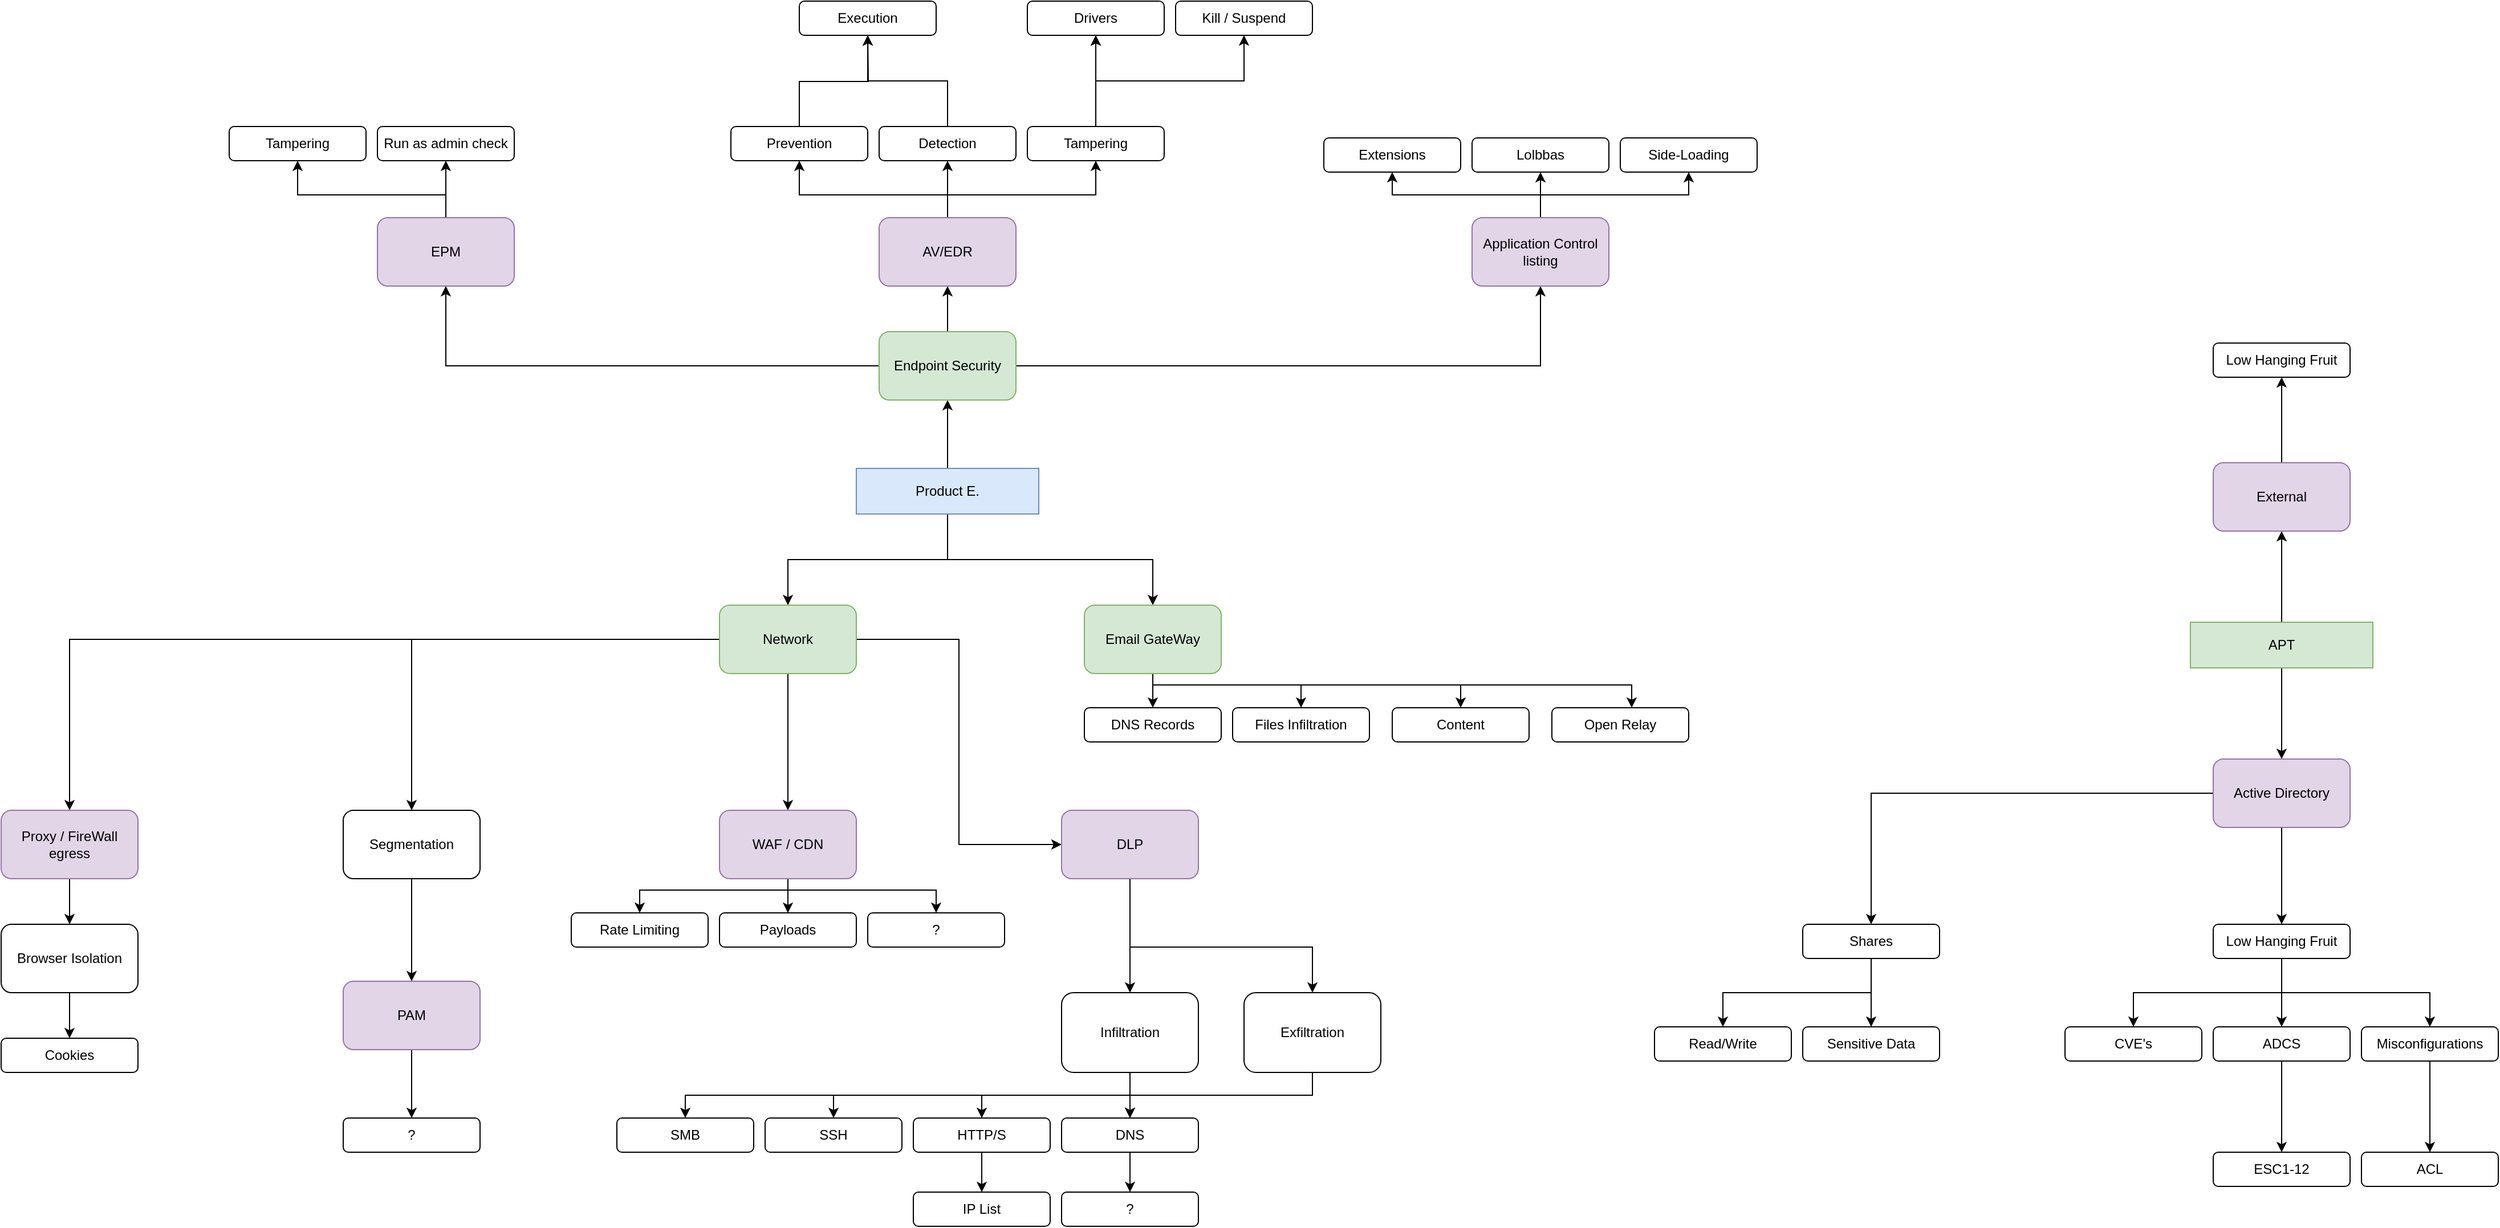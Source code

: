 <mxfile version="22.1.3" type="github">
  <diagram id="WKY5OjDPw6Oxltosxbnt" name="Page-1">
    <mxGraphModel dx="2057" dy="1947" grid="1" gridSize="10" guides="1" tooltips="1" connect="1" arrows="1" fold="1" page="1" pageScale="1" pageWidth="850" pageHeight="1100" math="0" shadow="0">
      <root>
        <mxCell id="0" />
        <mxCell id="1" parent="0" />
        <mxCell id="cOA8pEIspgwsPlg7-5SU-42" style="edgeStyle=orthogonalEdgeStyle;rounded=0;orthogonalLoop=1;jettySize=auto;html=1;entryX=0.5;entryY=0;entryDx=0;entryDy=0;" parent="1" source="cOA8pEIspgwsPlg7-5SU-3" target="cOA8pEIspgwsPlg7-5SU-5" edge="1">
          <mxGeometry relative="1" as="geometry" />
        </mxCell>
        <mxCell id="cOA8pEIspgwsPlg7-5SU-52" style="edgeStyle=orthogonalEdgeStyle;rounded=0;orthogonalLoop=1;jettySize=auto;html=1;" parent="1" source="cOA8pEIspgwsPlg7-5SU-3" target="cOA8pEIspgwsPlg7-5SU-7" edge="1">
          <mxGeometry relative="1" as="geometry">
            <Array as="points">
              <mxPoint x="280" y="280" />
              <mxPoint x="460" y="280" />
            </Array>
          </mxGeometry>
        </mxCell>
        <mxCell id="buJ9CacG_YuytnTNxGgd-8" style="edgeStyle=orthogonalEdgeStyle;rounded=0;orthogonalLoop=1;jettySize=auto;html=1;entryX=0.5;entryY=1;entryDx=0;entryDy=0;" parent="1" source="cOA8pEIspgwsPlg7-5SU-3" target="cOA8pEIspgwsPlg7-5SU-6" edge="1">
          <mxGeometry relative="1" as="geometry" />
        </mxCell>
        <mxCell id="cOA8pEIspgwsPlg7-5SU-3" value="Product E." style="rounded=0;whiteSpace=wrap;html=1;fillColor=#dae8fc;strokeColor=#6c8ebf;" parent="1" vertex="1">
          <mxGeometry x="200" y="200" width="160" height="40" as="geometry" />
        </mxCell>
        <mxCell id="cOA8pEIspgwsPlg7-5SU-55" style="edgeStyle=orthogonalEdgeStyle;rounded=0;orthogonalLoop=1;jettySize=auto;html=1;" parent="1" source="cOA8pEIspgwsPlg7-5SU-4" target="cOA8pEIspgwsPlg7-5SU-8" edge="1">
          <mxGeometry relative="1" as="geometry" />
        </mxCell>
        <mxCell id="gjqITfuBYD3FeMsKbYDt-17" style="edgeStyle=orthogonalEdgeStyle;rounded=0;orthogonalLoop=1;jettySize=auto;html=1;entryX=0.5;entryY=1;entryDx=0;entryDy=0;" edge="1" parent="1" source="cOA8pEIspgwsPlg7-5SU-4" target="cOA8pEIspgwsPlg7-5SU-53">
          <mxGeometry relative="1" as="geometry" />
        </mxCell>
        <mxCell id="cOA8pEIspgwsPlg7-5SU-4" value="APT" style="rounded=0;whiteSpace=wrap;html=1;fillColor=#d5e8d4;strokeColor=#82b366;" parent="1" vertex="1">
          <mxGeometry x="1370" y="335" width="160" height="40" as="geometry" />
        </mxCell>
        <mxCell id="cOA8pEIspgwsPlg7-5SU-11" style="edgeStyle=orthogonalEdgeStyle;rounded=0;orthogonalLoop=1;jettySize=auto;html=1;" parent="1" source="cOA8pEIspgwsPlg7-5SU-5" target="cOA8pEIspgwsPlg7-5SU-10" edge="1">
          <mxGeometry relative="1" as="geometry">
            <mxPoint x="140" y="460" as="sourcePoint" />
          </mxGeometry>
        </mxCell>
        <mxCell id="buJ9CacG_YuytnTNxGgd-16" style="edgeStyle=orthogonalEdgeStyle;rounded=0;orthogonalLoop=1;jettySize=auto;html=1;entryX=0;entryY=0.5;entryDx=0;entryDy=0;" parent="1" source="cOA8pEIspgwsPlg7-5SU-5" target="cOA8pEIspgwsPlg7-5SU-21" edge="1">
          <mxGeometry relative="1" as="geometry" />
        </mxCell>
        <mxCell id="buJ9CacG_YuytnTNxGgd-17" style="edgeStyle=orthogonalEdgeStyle;rounded=0;orthogonalLoop=1;jettySize=auto;html=1;" parent="1" source="cOA8pEIspgwsPlg7-5SU-5" target="cOA8pEIspgwsPlg7-5SU-40" edge="1">
          <mxGeometry relative="1" as="geometry" />
        </mxCell>
        <mxCell id="buJ9CacG_YuytnTNxGgd-18" style="edgeStyle=orthogonalEdgeStyle;rounded=0;orthogonalLoop=1;jettySize=auto;html=1;entryX=0.5;entryY=0;entryDx=0;entryDy=0;" parent="1" source="cOA8pEIspgwsPlg7-5SU-5" target="cOA8pEIspgwsPlg7-5SU-12" edge="1">
          <mxGeometry relative="1" as="geometry" />
        </mxCell>
        <mxCell id="cOA8pEIspgwsPlg7-5SU-5" value="Network" style="rounded=1;whiteSpace=wrap;html=1;fillColor=#d5e8d4;strokeColor=#82b366;" parent="1" vertex="1">
          <mxGeometry x="80" y="320" width="120" height="60" as="geometry" />
        </mxCell>
        <mxCell id="buJ9CacG_YuytnTNxGgd-10" style="edgeStyle=orthogonalEdgeStyle;rounded=0;orthogonalLoop=1;jettySize=auto;html=1;exitX=0.5;exitY=0;exitDx=0;exitDy=0;entryX=0.5;entryY=1;entryDx=0;entryDy=0;" parent="1" source="cOA8pEIspgwsPlg7-5SU-6" target="cOA8pEIspgwsPlg7-5SU-44" edge="1">
          <mxGeometry relative="1" as="geometry" />
        </mxCell>
        <mxCell id="buJ9CacG_YuytnTNxGgd-14" style="edgeStyle=orthogonalEdgeStyle;rounded=0;orthogonalLoop=1;jettySize=auto;html=1;entryX=0.5;entryY=1;entryDx=0;entryDy=0;" parent="1" source="cOA8pEIspgwsPlg7-5SU-6" target="buJ9CacG_YuytnTNxGgd-5" edge="1">
          <mxGeometry relative="1" as="geometry" />
        </mxCell>
        <mxCell id="buJ9CacG_YuytnTNxGgd-15" style="edgeStyle=orthogonalEdgeStyle;rounded=0;orthogonalLoop=1;jettySize=auto;html=1;entryX=0.5;entryY=1;entryDx=0;entryDy=0;" parent="1" source="cOA8pEIspgwsPlg7-5SU-6" target="buJ9CacG_YuytnTNxGgd-4" edge="1">
          <mxGeometry relative="1" as="geometry" />
        </mxCell>
        <mxCell id="cOA8pEIspgwsPlg7-5SU-6" value="Endpoint Security" style="rounded=1;whiteSpace=wrap;html=1;fillColor=#d5e8d4;strokeColor=#82b366;" parent="1" vertex="1">
          <mxGeometry x="220" y="80" width="120" height="60" as="geometry" />
        </mxCell>
        <mxCell id="cOA8pEIspgwsPlg7-5SU-58" style="edgeStyle=orthogonalEdgeStyle;rounded=0;orthogonalLoop=1;jettySize=auto;html=1;" parent="1" source="cOA8pEIspgwsPlg7-5SU-7" target="cOA8pEIspgwsPlg7-5SU-57" edge="1">
          <mxGeometry relative="1" as="geometry" />
        </mxCell>
        <mxCell id="cOA8pEIspgwsPlg7-5SU-62" style="edgeStyle=orthogonalEdgeStyle;rounded=0;orthogonalLoop=1;jettySize=auto;html=1;entryX=0.5;entryY=0;entryDx=0;entryDy=0;" parent="1" source="cOA8pEIspgwsPlg7-5SU-7" target="cOA8pEIspgwsPlg7-5SU-59" edge="1">
          <mxGeometry relative="1" as="geometry">
            <Array as="points">
              <mxPoint x="460" y="390" />
              <mxPoint x="590" y="390" />
            </Array>
          </mxGeometry>
        </mxCell>
        <mxCell id="cOA8pEIspgwsPlg7-5SU-66" style="edgeStyle=orthogonalEdgeStyle;rounded=0;orthogonalLoop=1;jettySize=auto;html=1;" parent="1" source="cOA8pEIspgwsPlg7-5SU-7" target="cOA8pEIspgwsPlg7-5SU-60" edge="1">
          <mxGeometry relative="1" as="geometry">
            <Array as="points">
              <mxPoint x="460" y="390" />
              <mxPoint x="730" y="390" />
            </Array>
          </mxGeometry>
        </mxCell>
        <mxCell id="cOA8pEIspgwsPlg7-5SU-72" style="edgeStyle=orthogonalEdgeStyle;rounded=0;orthogonalLoop=1;jettySize=auto;html=1;" parent="1" source="cOA8pEIspgwsPlg7-5SU-7" target="cOA8pEIspgwsPlg7-5SU-61" edge="1">
          <mxGeometry relative="1" as="geometry">
            <Array as="points">
              <mxPoint x="460" y="390" />
              <mxPoint x="880" y="390" />
            </Array>
          </mxGeometry>
        </mxCell>
        <mxCell id="cOA8pEIspgwsPlg7-5SU-7" value="Email GateWay" style="rounded=1;whiteSpace=wrap;html=1;fillColor=#d5e8d4;strokeColor=#82b366;" parent="1" vertex="1">
          <mxGeometry x="400" y="320" width="120" height="60" as="geometry" />
        </mxCell>
        <mxCell id="gjqITfuBYD3FeMsKbYDt-23" style="edgeStyle=orthogonalEdgeStyle;rounded=0;orthogonalLoop=1;jettySize=auto;html=1;entryX=0.5;entryY=0;entryDx=0;entryDy=0;" edge="1" parent="1" source="cOA8pEIspgwsPlg7-5SU-8" target="gjqITfuBYD3FeMsKbYDt-18">
          <mxGeometry relative="1" as="geometry" />
        </mxCell>
        <mxCell id="gjqITfuBYD3FeMsKbYDt-28" style="edgeStyle=orthogonalEdgeStyle;rounded=0;orthogonalLoop=1;jettySize=auto;html=1;" edge="1" parent="1" source="cOA8pEIspgwsPlg7-5SU-8" target="gjqITfuBYD3FeMsKbYDt-27">
          <mxGeometry relative="1" as="geometry" />
        </mxCell>
        <mxCell id="cOA8pEIspgwsPlg7-5SU-8" value="Active Directory" style="rounded=1;whiteSpace=wrap;html=1;fillColor=#e1d5e7;strokeColor=#9673a6;" parent="1" vertex="1">
          <mxGeometry x="1390" y="455" width="120" height="60" as="geometry" />
        </mxCell>
        <mxCell id="cOA8pEIspgwsPlg7-5SU-15" style="edgeStyle=orthogonalEdgeStyle;rounded=0;orthogonalLoop=1;jettySize=auto;html=1;" parent="1" source="cOA8pEIspgwsPlg7-5SU-10" target="cOA8pEIspgwsPlg7-5SU-14" edge="1">
          <mxGeometry relative="1" as="geometry" />
        </mxCell>
        <mxCell id="cOA8pEIspgwsPlg7-5SU-18" style="edgeStyle=orthogonalEdgeStyle;rounded=0;orthogonalLoop=1;jettySize=auto;html=1;exitX=0.5;exitY=1;exitDx=0;exitDy=0;entryX=0.5;entryY=0;entryDx=0;entryDy=0;" parent="1" source="cOA8pEIspgwsPlg7-5SU-10" target="cOA8pEIspgwsPlg7-5SU-16" edge="1">
          <mxGeometry relative="1" as="geometry">
            <Array as="points">
              <mxPoint x="140" y="570" />
              <mxPoint x="270" y="570" />
            </Array>
          </mxGeometry>
        </mxCell>
        <mxCell id="buJ9CacG_YuytnTNxGgd-25" style="edgeStyle=orthogonalEdgeStyle;rounded=0;orthogonalLoop=1;jettySize=auto;html=1;entryX=0.5;entryY=0;entryDx=0;entryDy=0;" parent="1" source="cOA8pEIspgwsPlg7-5SU-10" target="cOA8pEIspgwsPlg7-5SU-17" edge="1">
          <mxGeometry relative="1" as="geometry">
            <Array as="points">
              <mxPoint x="140" y="570" />
              <mxPoint x="10" y="570" />
            </Array>
          </mxGeometry>
        </mxCell>
        <mxCell id="cOA8pEIspgwsPlg7-5SU-10" value="WAF / CDN" style="rounded=1;whiteSpace=wrap;html=1;fillColor=#e1d5e7;strokeColor=#9673a6;" parent="1" vertex="1">
          <mxGeometry x="80" y="500" width="120" height="60" as="geometry" />
        </mxCell>
        <mxCell id="buJ9CacG_YuytnTNxGgd-1" style="edgeStyle=orthogonalEdgeStyle;rounded=0;orthogonalLoop=1;jettySize=auto;html=1;" parent="1" source="cOA8pEIspgwsPlg7-5SU-12" edge="1">
          <mxGeometry relative="1" as="geometry">
            <mxPoint x="-190" y="650" as="targetPoint" />
          </mxGeometry>
        </mxCell>
        <mxCell id="cOA8pEIspgwsPlg7-5SU-12" value="Segmentation" style="rounded=1;whiteSpace=wrap;html=1;" parent="1" vertex="1">
          <mxGeometry x="-250" y="500" width="120" height="60" as="geometry" />
        </mxCell>
        <mxCell id="cOA8pEIspgwsPlg7-5SU-14" value="Payloads" style="rounded=1;whiteSpace=wrap;html=1;" parent="1" vertex="1">
          <mxGeometry x="80" y="590" width="120" height="30" as="geometry" />
        </mxCell>
        <mxCell id="cOA8pEIspgwsPlg7-5SU-16" value="?" style="rounded=1;whiteSpace=wrap;html=1;" parent="1" vertex="1">
          <mxGeometry x="210" y="590" width="120" height="30" as="geometry" />
        </mxCell>
        <mxCell id="cOA8pEIspgwsPlg7-5SU-17" value="Rate Limiting" style="rounded=1;whiteSpace=wrap;html=1;" parent="1" vertex="1">
          <mxGeometry x="-50" y="590" width="120" height="30" as="geometry" />
        </mxCell>
        <mxCell id="cOA8pEIspgwsPlg7-5SU-24" style="edgeStyle=orthogonalEdgeStyle;rounded=0;orthogonalLoop=1;jettySize=auto;html=1;" parent="1" source="cOA8pEIspgwsPlg7-5SU-21" target="cOA8pEIspgwsPlg7-5SU-23" edge="1">
          <mxGeometry relative="1" as="geometry" />
        </mxCell>
        <mxCell id="cOA8pEIspgwsPlg7-5SU-26" style="edgeStyle=orthogonalEdgeStyle;rounded=0;orthogonalLoop=1;jettySize=auto;html=1;entryX=0.5;entryY=0;entryDx=0;entryDy=0;" parent="1" source="cOA8pEIspgwsPlg7-5SU-21" target="cOA8pEIspgwsPlg7-5SU-25" edge="1">
          <mxGeometry relative="1" as="geometry">
            <Array as="points">
              <mxPoint x="440" y="620" />
              <mxPoint x="600" y="620" />
            </Array>
          </mxGeometry>
        </mxCell>
        <mxCell id="cOA8pEIspgwsPlg7-5SU-21" value="DLP" style="rounded=1;whiteSpace=wrap;html=1;fillColor=#e1d5e7;strokeColor=#9673a6;" parent="1" vertex="1">
          <mxGeometry x="380" y="500" width="120" height="60" as="geometry" />
        </mxCell>
        <mxCell id="cOA8pEIspgwsPlg7-5SU-28" value="" style="edgeStyle=orthogonalEdgeStyle;rounded=0;orthogonalLoop=1;jettySize=auto;html=1;" parent="1" source="cOA8pEIspgwsPlg7-5SU-23" target="cOA8pEIspgwsPlg7-5SU-27" edge="1">
          <mxGeometry relative="1" as="geometry" />
        </mxCell>
        <mxCell id="buJ9CacG_YuytnTNxGgd-32" style="edgeStyle=orthogonalEdgeStyle;rounded=0;orthogonalLoop=1;jettySize=auto;html=1;entryX=0.5;entryY=0;entryDx=0;entryDy=0;" parent="1" source="cOA8pEIspgwsPlg7-5SU-23" target="buJ9CacG_YuytnTNxGgd-31" edge="1">
          <mxGeometry relative="1" as="geometry">
            <Array as="points">
              <mxPoint x="440" y="750" />
              <mxPoint x="50" y="750" />
            </Array>
          </mxGeometry>
        </mxCell>
        <mxCell id="cOA8pEIspgwsPlg7-5SU-23" value="Infiltration" style="rounded=1;whiteSpace=wrap;html=1;" parent="1" vertex="1">
          <mxGeometry x="380" y="660" width="120" height="70" as="geometry" />
        </mxCell>
        <mxCell id="cOA8pEIspgwsPlg7-5SU-36" value="" style="edgeStyle=orthogonalEdgeStyle;rounded=0;orthogonalLoop=1;jettySize=auto;html=1;entryX=0.5;entryY=0;entryDx=0;entryDy=0;" parent="1" source="cOA8pEIspgwsPlg7-5SU-25" target="cOA8pEIspgwsPlg7-5SU-27" edge="1">
          <mxGeometry relative="1" as="geometry">
            <mxPoint x="600" y="815" as="targetPoint" />
            <Array as="points">
              <mxPoint x="600" y="750" />
              <mxPoint x="440" y="750" />
            </Array>
          </mxGeometry>
        </mxCell>
        <mxCell id="cOA8pEIspgwsPlg7-5SU-38" style="edgeStyle=orthogonalEdgeStyle;rounded=0;orthogonalLoop=1;jettySize=auto;html=1;" parent="1" source="cOA8pEIspgwsPlg7-5SU-25" target="cOA8pEIspgwsPlg7-5SU-29" edge="1">
          <mxGeometry relative="1" as="geometry">
            <Array as="points">
              <mxPoint x="600" y="750" />
              <mxPoint x="310" y="750" />
            </Array>
          </mxGeometry>
        </mxCell>
        <mxCell id="cOA8pEIspgwsPlg7-5SU-39" style="edgeStyle=orthogonalEdgeStyle;rounded=0;orthogonalLoop=1;jettySize=auto;html=1;entryX=0.5;entryY=0;entryDx=0;entryDy=0;" parent="1" source="cOA8pEIspgwsPlg7-5SU-25" target="cOA8pEIspgwsPlg7-5SU-30" edge="1">
          <mxGeometry relative="1" as="geometry">
            <Array as="points">
              <mxPoint x="600" y="750" />
              <mxPoint x="180" y="750" />
            </Array>
          </mxGeometry>
        </mxCell>
        <mxCell id="cOA8pEIspgwsPlg7-5SU-25" value="Exfiltration" style="rounded=1;whiteSpace=wrap;html=1;" parent="1" vertex="1">
          <mxGeometry x="540" y="660" width="120" height="70" as="geometry" />
        </mxCell>
        <mxCell id="cOA8pEIspgwsPlg7-5SU-34" style="edgeStyle=orthogonalEdgeStyle;rounded=0;orthogonalLoop=1;jettySize=auto;html=1;" parent="1" source="cOA8pEIspgwsPlg7-5SU-27" target="cOA8pEIspgwsPlg7-5SU-33" edge="1">
          <mxGeometry relative="1" as="geometry" />
        </mxCell>
        <mxCell id="cOA8pEIspgwsPlg7-5SU-27" value="DNS" style="rounded=1;whiteSpace=wrap;html=1;" parent="1" vertex="1">
          <mxGeometry x="380" y="770" width="120" height="30" as="geometry" />
        </mxCell>
        <mxCell id="cOA8pEIspgwsPlg7-5SU-32" style="edgeStyle=orthogonalEdgeStyle;rounded=0;orthogonalLoop=1;jettySize=auto;html=1;" parent="1" source="cOA8pEIspgwsPlg7-5SU-29" target="cOA8pEIspgwsPlg7-5SU-31" edge="1">
          <mxGeometry relative="1" as="geometry" />
        </mxCell>
        <mxCell id="cOA8pEIspgwsPlg7-5SU-29" value="HTTP/S" style="rounded=1;whiteSpace=wrap;html=1;" parent="1" vertex="1">
          <mxGeometry x="250" y="770" width="120" height="30" as="geometry" />
        </mxCell>
        <mxCell id="cOA8pEIspgwsPlg7-5SU-30" value="SSH" style="rounded=1;whiteSpace=wrap;html=1;" parent="1" vertex="1">
          <mxGeometry x="120" y="770" width="120" height="30" as="geometry" />
        </mxCell>
        <mxCell id="cOA8pEIspgwsPlg7-5SU-31" value="IP List" style="rounded=1;whiteSpace=wrap;html=1;" parent="1" vertex="1">
          <mxGeometry x="250" y="835" width="120" height="30" as="geometry" />
        </mxCell>
        <mxCell id="cOA8pEIspgwsPlg7-5SU-33" value="?" style="rounded=1;whiteSpace=wrap;html=1;" parent="1" vertex="1">
          <mxGeometry x="380" y="835" width="120" height="30" as="geometry" />
        </mxCell>
        <mxCell id="buJ9CacG_YuytnTNxGgd-29" style="edgeStyle=orthogonalEdgeStyle;rounded=0;orthogonalLoop=1;jettySize=auto;html=1;entryX=0.5;entryY=0;entryDx=0;entryDy=0;" parent="1" source="cOA8pEIspgwsPlg7-5SU-40" target="buJ9CacG_YuytnTNxGgd-27" edge="1">
          <mxGeometry relative="1" as="geometry" />
        </mxCell>
        <mxCell id="cOA8pEIspgwsPlg7-5SU-40" value="Proxy / FireWall egress" style="rounded=1;whiteSpace=wrap;html=1;fillColor=#e1d5e7;strokeColor=#9673a6;" parent="1" vertex="1">
          <mxGeometry x="-550" y="500" width="120" height="60" as="geometry" />
        </mxCell>
        <mxCell id="buJ9CacG_YuytnTNxGgd-11" style="edgeStyle=orthogonalEdgeStyle;rounded=0;orthogonalLoop=1;jettySize=auto;html=1;" parent="1" source="cOA8pEIspgwsPlg7-5SU-44" target="cOA8pEIspgwsPlg7-5SU-48" edge="1">
          <mxGeometry relative="1" as="geometry" />
        </mxCell>
        <mxCell id="buJ9CacG_YuytnTNxGgd-12" style="edgeStyle=orthogonalEdgeStyle;rounded=0;orthogonalLoop=1;jettySize=auto;html=1;entryX=0.5;entryY=1;entryDx=0;entryDy=0;" parent="1" source="cOA8pEIspgwsPlg7-5SU-44" target="cOA8pEIspgwsPlg7-5SU-49" edge="1">
          <mxGeometry relative="1" as="geometry">
            <Array as="points">
              <mxPoint x="280" y="-40" />
              <mxPoint x="410" y="-40" />
            </Array>
          </mxGeometry>
        </mxCell>
        <mxCell id="buJ9CacG_YuytnTNxGgd-13" style="edgeStyle=orthogonalEdgeStyle;rounded=0;orthogonalLoop=1;jettySize=auto;html=1;entryX=0.5;entryY=1;entryDx=0;entryDy=0;" parent="1" source="cOA8pEIspgwsPlg7-5SU-44" target="cOA8pEIspgwsPlg7-5SU-46" edge="1">
          <mxGeometry relative="1" as="geometry">
            <Array as="points">
              <mxPoint x="280" y="-40" />
              <mxPoint x="150" y="-40" />
            </Array>
          </mxGeometry>
        </mxCell>
        <mxCell id="cOA8pEIspgwsPlg7-5SU-44" value="AV/EDR" style="rounded=1;whiteSpace=wrap;html=1;fillColor=#e1d5e7;strokeColor=#9673a6;" parent="1" vertex="1">
          <mxGeometry x="220" y="-20" width="120" height="60" as="geometry" />
        </mxCell>
        <mxCell id="gjqITfuBYD3FeMsKbYDt-8" style="edgeStyle=orthogonalEdgeStyle;rounded=0;orthogonalLoop=1;jettySize=auto;html=1;" edge="1" parent="1" source="cOA8pEIspgwsPlg7-5SU-46">
          <mxGeometry relative="1" as="geometry">
            <mxPoint x="210" y="-180" as="targetPoint" />
          </mxGeometry>
        </mxCell>
        <mxCell id="cOA8pEIspgwsPlg7-5SU-46" value="Prevention" style="rounded=1;whiteSpace=wrap;html=1;" parent="1" vertex="1">
          <mxGeometry x="90" y="-100" width="120" height="30" as="geometry" />
        </mxCell>
        <mxCell id="gjqITfuBYD3FeMsKbYDt-7" style="edgeStyle=orthogonalEdgeStyle;rounded=0;orthogonalLoop=1;jettySize=auto;html=1;" edge="1" parent="1" source="cOA8pEIspgwsPlg7-5SU-48" target="gjqITfuBYD3FeMsKbYDt-6">
          <mxGeometry relative="1" as="geometry" />
        </mxCell>
        <mxCell id="cOA8pEIspgwsPlg7-5SU-48" value="Detection" style="rounded=1;whiteSpace=wrap;html=1;" parent="1" vertex="1">
          <mxGeometry x="220" y="-100" width="120" height="30" as="geometry" />
        </mxCell>
        <mxCell id="gjqITfuBYD3FeMsKbYDt-2" value="" style="edgeStyle=orthogonalEdgeStyle;rounded=0;orthogonalLoop=1;jettySize=auto;html=1;" edge="1" parent="1" source="cOA8pEIspgwsPlg7-5SU-49" target="gjqITfuBYD3FeMsKbYDt-1">
          <mxGeometry relative="1" as="geometry" />
        </mxCell>
        <mxCell id="gjqITfuBYD3FeMsKbYDt-3" value="" style="edgeStyle=orthogonalEdgeStyle;rounded=0;orthogonalLoop=1;jettySize=auto;html=1;" edge="1" parent="1" source="cOA8pEIspgwsPlg7-5SU-49" target="gjqITfuBYD3FeMsKbYDt-1">
          <mxGeometry relative="1" as="geometry" />
        </mxCell>
        <mxCell id="gjqITfuBYD3FeMsKbYDt-5" style="edgeStyle=orthogonalEdgeStyle;rounded=0;orthogonalLoop=1;jettySize=auto;html=1;entryX=0.5;entryY=1;entryDx=0;entryDy=0;" edge="1" parent="1" source="cOA8pEIspgwsPlg7-5SU-49" target="gjqITfuBYD3FeMsKbYDt-4">
          <mxGeometry relative="1" as="geometry">
            <Array as="points">
              <mxPoint x="410" y="-140" />
              <mxPoint x="540" y="-140" />
            </Array>
          </mxGeometry>
        </mxCell>
        <mxCell id="cOA8pEIspgwsPlg7-5SU-49" value="Tampering" style="rounded=1;whiteSpace=wrap;html=1;" parent="1" vertex="1">
          <mxGeometry x="350" y="-100" width="120" height="30" as="geometry" />
        </mxCell>
        <mxCell id="gjqITfuBYD3FeMsKbYDt-24" style="edgeStyle=orthogonalEdgeStyle;rounded=0;orthogonalLoop=1;jettySize=auto;html=1;entryX=0.5;entryY=1;entryDx=0;entryDy=0;" edge="1" parent="1" source="cOA8pEIspgwsPlg7-5SU-53" target="gjqITfuBYD3FeMsKbYDt-19">
          <mxGeometry relative="1" as="geometry" />
        </mxCell>
        <mxCell id="cOA8pEIspgwsPlg7-5SU-53" value="External" style="rounded=1;whiteSpace=wrap;html=1;fillColor=#e1d5e7;strokeColor=#9673a6;" parent="1" vertex="1">
          <mxGeometry x="1390" y="195" width="120" height="60" as="geometry" />
        </mxCell>
        <mxCell id="cOA8pEIspgwsPlg7-5SU-57" value="DNS Records" style="rounded=1;whiteSpace=wrap;html=1;" parent="1" vertex="1">
          <mxGeometry x="400" y="410" width="120" height="30" as="geometry" />
        </mxCell>
        <mxCell id="cOA8pEIspgwsPlg7-5SU-59" value="Files Infiltration" style="rounded=1;whiteSpace=wrap;html=1;" parent="1" vertex="1">
          <mxGeometry x="530" y="410" width="120" height="30" as="geometry" />
        </mxCell>
        <mxCell id="cOA8pEIspgwsPlg7-5SU-60" value="Content" style="rounded=1;whiteSpace=wrap;html=1;" parent="1" vertex="1">
          <mxGeometry x="670" y="410" width="120" height="30" as="geometry" />
        </mxCell>
        <mxCell id="cOA8pEIspgwsPlg7-5SU-61" value="Open Relay" style="rounded=1;whiteSpace=wrap;html=1;" parent="1" vertex="1">
          <mxGeometry x="810" y="410" width="120" height="30" as="geometry" />
        </mxCell>
        <mxCell id="buJ9CacG_YuytnTNxGgd-20" style="edgeStyle=orthogonalEdgeStyle;rounded=0;orthogonalLoop=1;jettySize=auto;html=1;" parent="1" source="buJ9CacG_YuytnTNxGgd-2" target="buJ9CacG_YuytnTNxGgd-19" edge="1">
          <mxGeometry relative="1" as="geometry" />
        </mxCell>
        <mxCell id="buJ9CacG_YuytnTNxGgd-2" value="PAM" style="rounded=1;whiteSpace=wrap;html=1;fillColor=#e1d5e7;strokeColor=#9673a6;" parent="1" vertex="1">
          <mxGeometry x="-250" y="650" width="120" height="60" as="geometry" />
        </mxCell>
        <mxCell id="buJ9CacG_YuytnTNxGgd-22" style="edgeStyle=orthogonalEdgeStyle;rounded=0;orthogonalLoop=1;jettySize=auto;html=1;entryX=0.5;entryY=1;entryDx=0;entryDy=0;" parent="1" source="buJ9CacG_YuytnTNxGgd-4" target="buJ9CacG_YuytnTNxGgd-21" edge="1">
          <mxGeometry relative="1" as="geometry" />
        </mxCell>
        <mxCell id="gjqITfuBYD3FeMsKbYDt-10" style="edgeStyle=orthogonalEdgeStyle;rounded=0;orthogonalLoop=1;jettySize=auto;html=1;" edge="1" parent="1" source="buJ9CacG_YuytnTNxGgd-4" target="gjqITfuBYD3FeMsKbYDt-9">
          <mxGeometry relative="1" as="geometry">
            <Array as="points">
              <mxPoint x="-160" y="-40" />
              <mxPoint x="-290" y="-40" />
            </Array>
          </mxGeometry>
        </mxCell>
        <mxCell id="buJ9CacG_YuytnTNxGgd-4" value="EPM" style="rounded=1;whiteSpace=wrap;html=1;fillColor=#e1d5e7;strokeColor=#9673a6;" parent="1" vertex="1">
          <mxGeometry x="-220" y="-20" width="120" height="60" as="geometry" />
        </mxCell>
        <mxCell id="gjqITfuBYD3FeMsKbYDt-14" style="edgeStyle=orthogonalEdgeStyle;rounded=0;orthogonalLoop=1;jettySize=auto;html=1;entryX=0.5;entryY=1;entryDx=0;entryDy=0;" edge="1" parent="1" source="buJ9CacG_YuytnTNxGgd-5" target="gjqITfuBYD3FeMsKbYDt-11">
          <mxGeometry relative="1" as="geometry" />
        </mxCell>
        <mxCell id="gjqITfuBYD3FeMsKbYDt-15" style="edgeStyle=orthogonalEdgeStyle;rounded=0;orthogonalLoop=1;jettySize=auto;html=1;entryX=0.5;entryY=1;entryDx=0;entryDy=0;" edge="1" parent="1" source="buJ9CacG_YuytnTNxGgd-5" target="gjqITfuBYD3FeMsKbYDt-13">
          <mxGeometry relative="1" as="geometry">
            <Array as="points">
              <mxPoint x="800" y="-40" />
              <mxPoint x="670" y="-40" />
            </Array>
          </mxGeometry>
        </mxCell>
        <mxCell id="gjqITfuBYD3FeMsKbYDt-16" style="edgeStyle=orthogonalEdgeStyle;rounded=0;orthogonalLoop=1;jettySize=auto;html=1;entryX=0.5;entryY=1;entryDx=0;entryDy=0;" edge="1" parent="1" source="buJ9CacG_YuytnTNxGgd-5" target="gjqITfuBYD3FeMsKbYDt-12">
          <mxGeometry relative="1" as="geometry">
            <Array as="points">
              <mxPoint x="800" y="-40" />
              <mxPoint x="930" y="-40" />
            </Array>
          </mxGeometry>
        </mxCell>
        <mxCell id="buJ9CacG_YuytnTNxGgd-5" value="Application Control listing" style="rounded=1;whiteSpace=wrap;html=1;fillColor=#e1d5e7;strokeColor=#9673a6;" parent="1" vertex="1">
          <mxGeometry x="740" y="-20" width="120" height="60" as="geometry" />
        </mxCell>
        <mxCell id="buJ9CacG_YuytnTNxGgd-19" value="?" style="rounded=1;whiteSpace=wrap;html=1;" parent="1" vertex="1">
          <mxGeometry x="-250" y="770" width="120" height="30" as="geometry" />
        </mxCell>
        <mxCell id="buJ9CacG_YuytnTNxGgd-21" value="Run as admin check" style="rounded=1;whiteSpace=wrap;html=1;" parent="1" vertex="1">
          <mxGeometry x="-220" y="-100" width="120" height="30" as="geometry" />
        </mxCell>
        <mxCell id="buJ9CacG_YuytnTNxGgd-26" value="Cookies" style="rounded=1;whiteSpace=wrap;html=1;" parent="1" vertex="1">
          <mxGeometry x="-550" y="700" width="120" height="30" as="geometry" />
        </mxCell>
        <mxCell id="buJ9CacG_YuytnTNxGgd-30" style="edgeStyle=orthogonalEdgeStyle;rounded=0;orthogonalLoop=1;jettySize=auto;html=1;entryX=0.5;entryY=0;entryDx=0;entryDy=0;" parent="1" source="buJ9CacG_YuytnTNxGgd-27" target="buJ9CacG_YuytnTNxGgd-26" edge="1">
          <mxGeometry relative="1" as="geometry" />
        </mxCell>
        <mxCell id="buJ9CacG_YuytnTNxGgd-27" value="Browser Isolation" style="rounded=1;whiteSpace=wrap;html=1;" parent="1" vertex="1">
          <mxGeometry x="-550" y="600" width="120" height="60" as="geometry" />
        </mxCell>
        <mxCell id="buJ9CacG_YuytnTNxGgd-31" value="SMB" style="rounded=1;whiteSpace=wrap;html=1;" parent="1" vertex="1">
          <mxGeometry x="-10" y="770" width="120" height="30" as="geometry" />
        </mxCell>
        <mxCell id="gjqITfuBYD3FeMsKbYDt-1" value="Drivers" style="rounded=1;whiteSpace=wrap;html=1;" vertex="1" parent="1">
          <mxGeometry x="350" y="-210" width="120" height="30" as="geometry" />
        </mxCell>
        <mxCell id="gjqITfuBYD3FeMsKbYDt-4" value="Kill / Suspend" style="rounded=1;whiteSpace=wrap;html=1;" vertex="1" parent="1">
          <mxGeometry x="480" y="-210" width="120" height="30" as="geometry" />
        </mxCell>
        <mxCell id="gjqITfuBYD3FeMsKbYDt-6" value="Execution" style="rounded=1;whiteSpace=wrap;html=1;" vertex="1" parent="1">
          <mxGeometry x="150" y="-210" width="120" height="30" as="geometry" />
        </mxCell>
        <mxCell id="gjqITfuBYD3FeMsKbYDt-9" value="Tampering" style="rounded=1;whiteSpace=wrap;html=1;" vertex="1" parent="1">
          <mxGeometry x="-350" y="-100" width="120" height="30" as="geometry" />
        </mxCell>
        <mxCell id="gjqITfuBYD3FeMsKbYDt-11" value="Lolbbas" style="rounded=1;whiteSpace=wrap;html=1;" vertex="1" parent="1">
          <mxGeometry x="740" y="-90" width="120" height="30" as="geometry" />
        </mxCell>
        <mxCell id="gjqITfuBYD3FeMsKbYDt-12" value="Side-Loading" style="rounded=1;whiteSpace=wrap;html=1;" vertex="1" parent="1">
          <mxGeometry x="870" y="-90" width="120" height="30" as="geometry" />
        </mxCell>
        <mxCell id="gjqITfuBYD3FeMsKbYDt-13" value="Extensions" style="rounded=1;whiteSpace=wrap;html=1;" vertex="1" parent="1">
          <mxGeometry x="610" y="-90" width="120" height="30" as="geometry" />
        </mxCell>
        <mxCell id="gjqITfuBYD3FeMsKbYDt-37" style="edgeStyle=orthogonalEdgeStyle;rounded=0;orthogonalLoop=1;jettySize=auto;html=1;entryX=0.5;entryY=0;entryDx=0;entryDy=0;" edge="1" parent="1" source="gjqITfuBYD3FeMsKbYDt-18" target="gjqITfuBYD3FeMsKbYDt-20">
          <mxGeometry relative="1" as="geometry" />
        </mxCell>
        <mxCell id="gjqITfuBYD3FeMsKbYDt-38" style="edgeStyle=orthogonalEdgeStyle;rounded=0;orthogonalLoop=1;jettySize=auto;html=1;entryX=0.5;entryY=0;entryDx=0;entryDy=0;" edge="1" parent="1" source="gjqITfuBYD3FeMsKbYDt-18" target="gjqITfuBYD3FeMsKbYDt-21">
          <mxGeometry relative="1" as="geometry">
            <Array as="points">
              <mxPoint x="1450" y="660" />
              <mxPoint x="1320" y="660" />
            </Array>
          </mxGeometry>
        </mxCell>
        <mxCell id="gjqITfuBYD3FeMsKbYDt-39" style="edgeStyle=orthogonalEdgeStyle;rounded=0;orthogonalLoop=1;jettySize=auto;html=1;entryX=0.5;entryY=0;entryDx=0;entryDy=0;" edge="1" parent="1" source="gjqITfuBYD3FeMsKbYDt-18" target="gjqITfuBYD3FeMsKbYDt-22">
          <mxGeometry relative="1" as="geometry">
            <Array as="points">
              <mxPoint x="1450" y="660" />
              <mxPoint x="1580" y="660" />
            </Array>
          </mxGeometry>
        </mxCell>
        <mxCell id="gjqITfuBYD3FeMsKbYDt-18" value="Low Hanging Fruit" style="rounded=1;whiteSpace=wrap;html=1;" vertex="1" parent="1">
          <mxGeometry x="1390" y="600" width="120" height="30" as="geometry" />
        </mxCell>
        <mxCell id="gjqITfuBYD3FeMsKbYDt-19" value="Low Hanging Fruit" style="rounded=1;whiteSpace=wrap;html=1;" vertex="1" parent="1">
          <mxGeometry x="1390" y="90" width="120" height="30" as="geometry" />
        </mxCell>
        <mxCell id="gjqITfuBYD3FeMsKbYDt-36" value="" style="edgeStyle=orthogonalEdgeStyle;rounded=0;orthogonalLoop=1;jettySize=auto;html=1;" edge="1" parent="1" source="gjqITfuBYD3FeMsKbYDt-20" target="gjqITfuBYD3FeMsKbYDt-35">
          <mxGeometry relative="1" as="geometry" />
        </mxCell>
        <mxCell id="gjqITfuBYD3FeMsKbYDt-20" value="ADCS" style="rounded=1;whiteSpace=wrap;html=1;" vertex="1" parent="1">
          <mxGeometry x="1390" y="690" width="120" height="30" as="geometry" />
        </mxCell>
        <mxCell id="gjqITfuBYD3FeMsKbYDt-21" value="CVE&#39;s" style="rounded=1;whiteSpace=wrap;html=1;" vertex="1" parent="1">
          <mxGeometry x="1260" y="690" width="120" height="30" as="geometry" />
        </mxCell>
        <mxCell id="gjqITfuBYD3FeMsKbYDt-34" value="" style="edgeStyle=orthogonalEdgeStyle;rounded=0;orthogonalLoop=1;jettySize=auto;html=1;" edge="1" parent="1" source="gjqITfuBYD3FeMsKbYDt-22" target="gjqITfuBYD3FeMsKbYDt-33">
          <mxGeometry relative="1" as="geometry" />
        </mxCell>
        <mxCell id="gjqITfuBYD3FeMsKbYDt-22" value="Misconfigurations" style="rounded=1;whiteSpace=wrap;html=1;" vertex="1" parent="1">
          <mxGeometry x="1520" y="690" width="120" height="30" as="geometry" />
        </mxCell>
        <mxCell id="gjqITfuBYD3FeMsKbYDt-30" value="" style="edgeStyle=orthogonalEdgeStyle;rounded=0;orthogonalLoop=1;jettySize=auto;html=1;" edge="1" parent="1" source="gjqITfuBYD3FeMsKbYDt-27" target="gjqITfuBYD3FeMsKbYDt-29">
          <mxGeometry relative="1" as="geometry" />
        </mxCell>
        <mxCell id="gjqITfuBYD3FeMsKbYDt-32" style="edgeStyle=orthogonalEdgeStyle;rounded=0;orthogonalLoop=1;jettySize=auto;html=1;entryX=0.5;entryY=0;entryDx=0;entryDy=0;" edge="1" parent="1" source="gjqITfuBYD3FeMsKbYDt-27" target="gjqITfuBYD3FeMsKbYDt-31">
          <mxGeometry relative="1" as="geometry">
            <Array as="points">
              <mxPoint x="1090" y="660" />
              <mxPoint x="960" y="660" />
            </Array>
          </mxGeometry>
        </mxCell>
        <mxCell id="gjqITfuBYD3FeMsKbYDt-27" value="Shares" style="rounded=1;whiteSpace=wrap;html=1;" vertex="1" parent="1">
          <mxGeometry x="1030" y="600" width="120" height="30" as="geometry" />
        </mxCell>
        <mxCell id="gjqITfuBYD3FeMsKbYDt-29" value="Sensitive Data" style="rounded=1;whiteSpace=wrap;html=1;" vertex="1" parent="1">
          <mxGeometry x="1030" y="690" width="120" height="30" as="geometry" />
        </mxCell>
        <mxCell id="gjqITfuBYD3FeMsKbYDt-31" value="Read/Write" style="rounded=1;whiteSpace=wrap;html=1;" vertex="1" parent="1">
          <mxGeometry x="900" y="690" width="120" height="30" as="geometry" />
        </mxCell>
        <mxCell id="gjqITfuBYD3FeMsKbYDt-33" value="ACL" style="rounded=1;whiteSpace=wrap;html=1;" vertex="1" parent="1">
          <mxGeometry x="1520" y="800" width="120" height="30" as="geometry" />
        </mxCell>
        <mxCell id="gjqITfuBYD3FeMsKbYDt-35" value="ESC1-12" style="rounded=1;whiteSpace=wrap;html=1;" vertex="1" parent="1">
          <mxGeometry x="1390" y="800" width="120" height="30" as="geometry" />
        </mxCell>
      </root>
    </mxGraphModel>
  </diagram>
</mxfile>
